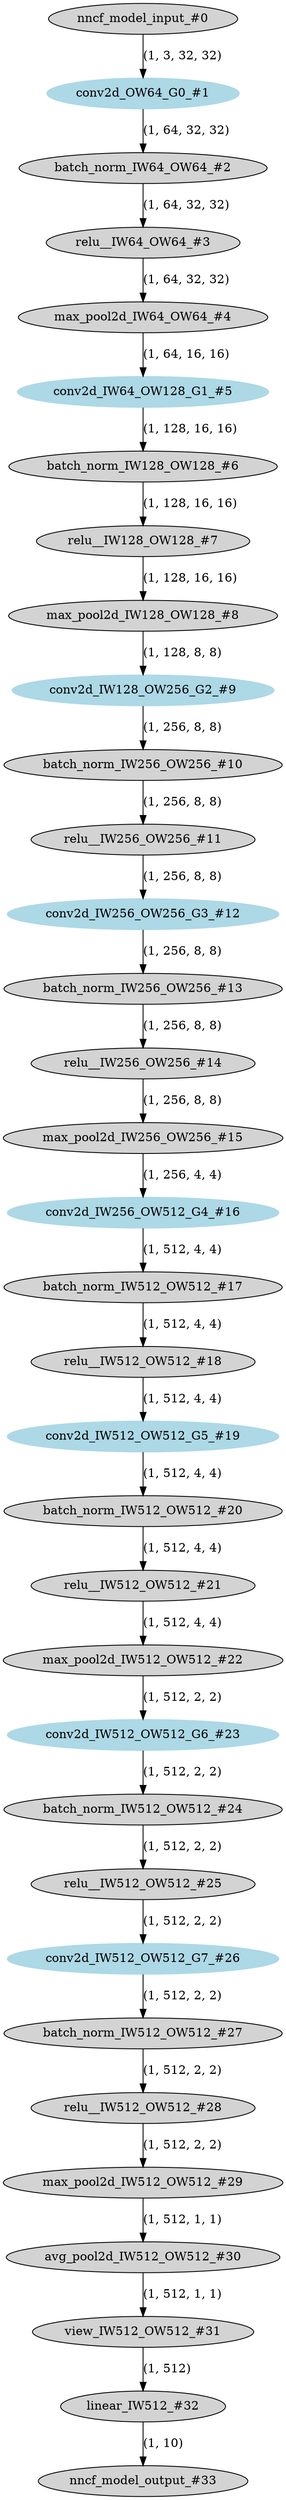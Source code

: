 strict digraph  {
"0 /nncf_model_input_0" [id=0, label="nncf_model_input_#0", style=filled, type=nncf_model_input];
"1 VGG/Sequential[features]/NNCFConv2d[0]/conv2d_0" [color=lightblue, id=1, label="conv2d_OW64_G0_#1", style=filled, type=conv2d];
"2 VGG/Sequential[features]/NNCFBatchNorm[1]/batch_norm_0" [id=2, label="batch_norm_IW64_OW64_#2", style=filled, type=batch_norm];
"3 VGG/Sequential[features]/ReLU[2]/relu__0" [id=3, label="relu__IW64_OW64_#3", style=filled, type=relu_];
"4 VGG/Sequential[features]/MaxPool2d[3]/max_pool2d_0" [id=4, label="max_pool2d_IW64_OW64_#4", style=filled, type=max_pool2d];
"5 VGG/Sequential[features]/NNCFConv2d[4]/conv2d_0" [color=lightblue, id=5, label="conv2d_IW64_OW128_G1_#5", style=filled, type=conv2d];
"6 VGG/Sequential[features]/NNCFBatchNorm[5]/batch_norm_0" [id=6, label="batch_norm_IW128_OW128_#6", style=filled, type=batch_norm];
"7 VGG/Sequential[features]/ReLU[6]/relu__0" [id=7, label="relu__IW128_OW128_#7", style=filled, type=relu_];
"8 VGG/Sequential[features]/MaxPool2d[7]/max_pool2d_0" [id=8, label="max_pool2d_IW128_OW128_#8", style=filled, type=max_pool2d];
"9 VGG/Sequential[features]/NNCFConv2d[8]/conv2d_0" [color=lightblue, id=9, label="conv2d_IW128_OW256_G2_#9", style=filled, type=conv2d];
"10 VGG/Sequential[features]/NNCFBatchNorm[9]/batch_norm_0" [id=10, label="batch_norm_IW256_OW256_#10", style=filled, type=batch_norm];
"11 VGG/Sequential[features]/ReLU[10]/relu__0" [id=11, label="relu__IW256_OW256_#11", style=filled, type=relu_];
"12 VGG/Sequential[features]/NNCFConv2d[11]/conv2d_0" [color=lightblue, id=12, label="conv2d_IW256_OW256_G3_#12", style=filled, type=conv2d];
"13 VGG/Sequential[features]/NNCFBatchNorm[12]/batch_norm_0" [id=13, label="batch_norm_IW256_OW256_#13", style=filled, type=batch_norm];
"14 VGG/Sequential[features]/ReLU[13]/relu__0" [id=14, label="relu__IW256_OW256_#14", style=filled, type=relu_];
"15 VGG/Sequential[features]/MaxPool2d[14]/max_pool2d_0" [id=15, label="max_pool2d_IW256_OW256_#15", style=filled, type=max_pool2d];
"16 VGG/Sequential[features]/NNCFConv2d[15]/conv2d_0" [color=lightblue, id=16, label="conv2d_IW256_OW512_G4_#16", style=filled, type=conv2d];
"17 VGG/Sequential[features]/NNCFBatchNorm[16]/batch_norm_0" [id=17, label="batch_norm_IW512_OW512_#17", style=filled, type=batch_norm];
"18 VGG/Sequential[features]/ReLU[17]/relu__0" [id=18, label="relu__IW512_OW512_#18", style=filled, type=relu_];
"19 VGG/Sequential[features]/NNCFConv2d[18]/conv2d_0" [color=lightblue, id=19, label="conv2d_IW512_OW512_G5_#19", style=filled, type=conv2d];
"20 VGG/Sequential[features]/NNCFBatchNorm[19]/batch_norm_0" [id=20, label="batch_norm_IW512_OW512_#20", style=filled, type=batch_norm];
"21 VGG/Sequential[features]/ReLU[20]/relu__0" [id=21, label="relu__IW512_OW512_#21", style=filled, type=relu_];
"22 VGG/Sequential[features]/MaxPool2d[21]/max_pool2d_0" [id=22, label="max_pool2d_IW512_OW512_#22", style=filled, type=max_pool2d];
"23 VGG/Sequential[features]/NNCFConv2d[22]/conv2d_0" [color=lightblue, id=23, label="conv2d_IW512_OW512_G6_#23", style=filled, type=conv2d];
"24 VGG/Sequential[features]/NNCFBatchNorm[23]/batch_norm_0" [id=24, label="batch_norm_IW512_OW512_#24", style=filled, type=batch_norm];
"25 VGG/Sequential[features]/ReLU[24]/relu__0" [id=25, label="relu__IW512_OW512_#25", style=filled, type=relu_];
"26 VGG/Sequential[features]/NNCFConv2d[25]/conv2d_0" [color=lightblue, id=26, label="conv2d_IW512_OW512_G7_#26", style=filled, type=conv2d];
"27 VGG/Sequential[features]/NNCFBatchNorm[26]/batch_norm_0" [id=27, label="batch_norm_IW512_OW512_#27", style=filled, type=batch_norm];
"28 VGG/Sequential[features]/ReLU[27]/relu__0" [id=28, label="relu__IW512_OW512_#28", style=filled, type=relu_];
"29 VGG/Sequential[features]/MaxPool2d[28]/max_pool2d_0" [id=29, label="max_pool2d_IW512_OW512_#29", style=filled, type=max_pool2d];
"30 VGG/Sequential[features]/AvgPool2d[29]/avg_pool2d_0" [id=30, label="avg_pool2d_IW512_OW512_#30", style=filled, type=avg_pool2d];
"31 VGG/view_0" [id=31, label="view_IW512_OW512_#31", style=filled, type=view];
"32 VGG/NNCFLinear[classifier]/linear_0" [id=32, label="linear_IW512_#32", style=filled, type=linear];
"33 /nncf_model_output_0" [id=33, label="nncf_model_output_#33", style=filled, type=nncf_model_output];
"0 /nncf_model_input_0" -> "1 VGG/Sequential[features]/NNCFConv2d[0]/conv2d_0"  [label="(1, 3, 32, 32)", style=solid];
"1 VGG/Sequential[features]/NNCFConv2d[0]/conv2d_0" -> "2 VGG/Sequential[features]/NNCFBatchNorm[1]/batch_norm_0"  [label="(1, 64, 32, 32)", style=solid];
"2 VGG/Sequential[features]/NNCFBatchNorm[1]/batch_norm_0" -> "3 VGG/Sequential[features]/ReLU[2]/relu__0"  [label="(1, 64, 32, 32)", style=solid];
"3 VGG/Sequential[features]/ReLU[2]/relu__0" -> "4 VGG/Sequential[features]/MaxPool2d[3]/max_pool2d_0"  [label="(1, 64, 32, 32)", style=solid];
"4 VGG/Sequential[features]/MaxPool2d[3]/max_pool2d_0" -> "5 VGG/Sequential[features]/NNCFConv2d[4]/conv2d_0"  [label="(1, 64, 16, 16)", style=solid];
"5 VGG/Sequential[features]/NNCFConv2d[4]/conv2d_0" -> "6 VGG/Sequential[features]/NNCFBatchNorm[5]/batch_norm_0"  [label="(1, 128, 16, 16)", style=solid];
"6 VGG/Sequential[features]/NNCFBatchNorm[5]/batch_norm_0" -> "7 VGG/Sequential[features]/ReLU[6]/relu__0"  [label="(1, 128, 16, 16)", style=solid];
"7 VGG/Sequential[features]/ReLU[6]/relu__0" -> "8 VGG/Sequential[features]/MaxPool2d[7]/max_pool2d_0"  [label="(1, 128, 16, 16)", style=solid];
"8 VGG/Sequential[features]/MaxPool2d[7]/max_pool2d_0" -> "9 VGG/Sequential[features]/NNCFConv2d[8]/conv2d_0"  [label="(1, 128, 8, 8)", style=solid];
"9 VGG/Sequential[features]/NNCFConv2d[8]/conv2d_0" -> "10 VGG/Sequential[features]/NNCFBatchNorm[9]/batch_norm_0"  [label="(1, 256, 8, 8)", style=solid];
"10 VGG/Sequential[features]/NNCFBatchNorm[9]/batch_norm_0" -> "11 VGG/Sequential[features]/ReLU[10]/relu__0"  [label="(1, 256, 8, 8)", style=solid];
"11 VGG/Sequential[features]/ReLU[10]/relu__0" -> "12 VGG/Sequential[features]/NNCFConv2d[11]/conv2d_0"  [label="(1, 256, 8, 8)", style=solid];
"12 VGG/Sequential[features]/NNCFConv2d[11]/conv2d_0" -> "13 VGG/Sequential[features]/NNCFBatchNorm[12]/batch_norm_0"  [label="(1, 256, 8, 8)", style=solid];
"13 VGG/Sequential[features]/NNCFBatchNorm[12]/batch_norm_0" -> "14 VGG/Sequential[features]/ReLU[13]/relu__0"  [label="(1, 256, 8, 8)", style=solid];
"14 VGG/Sequential[features]/ReLU[13]/relu__0" -> "15 VGG/Sequential[features]/MaxPool2d[14]/max_pool2d_0"  [label="(1, 256, 8, 8)", style=solid];
"15 VGG/Sequential[features]/MaxPool2d[14]/max_pool2d_0" -> "16 VGG/Sequential[features]/NNCFConv2d[15]/conv2d_0"  [label="(1, 256, 4, 4)", style=solid];
"16 VGG/Sequential[features]/NNCFConv2d[15]/conv2d_0" -> "17 VGG/Sequential[features]/NNCFBatchNorm[16]/batch_norm_0"  [label="(1, 512, 4, 4)", style=solid];
"17 VGG/Sequential[features]/NNCFBatchNorm[16]/batch_norm_0" -> "18 VGG/Sequential[features]/ReLU[17]/relu__0"  [label="(1, 512, 4, 4)", style=solid];
"18 VGG/Sequential[features]/ReLU[17]/relu__0" -> "19 VGG/Sequential[features]/NNCFConv2d[18]/conv2d_0"  [label="(1, 512, 4, 4)", style=solid];
"19 VGG/Sequential[features]/NNCFConv2d[18]/conv2d_0" -> "20 VGG/Sequential[features]/NNCFBatchNorm[19]/batch_norm_0"  [label="(1, 512, 4, 4)", style=solid];
"20 VGG/Sequential[features]/NNCFBatchNorm[19]/batch_norm_0" -> "21 VGG/Sequential[features]/ReLU[20]/relu__0"  [label="(1, 512, 4, 4)", style=solid];
"21 VGG/Sequential[features]/ReLU[20]/relu__0" -> "22 VGG/Sequential[features]/MaxPool2d[21]/max_pool2d_0"  [label="(1, 512, 4, 4)", style=solid];
"22 VGG/Sequential[features]/MaxPool2d[21]/max_pool2d_0" -> "23 VGG/Sequential[features]/NNCFConv2d[22]/conv2d_0"  [label="(1, 512, 2, 2)", style=solid];
"23 VGG/Sequential[features]/NNCFConv2d[22]/conv2d_0" -> "24 VGG/Sequential[features]/NNCFBatchNorm[23]/batch_norm_0"  [label="(1, 512, 2, 2)", style=solid];
"24 VGG/Sequential[features]/NNCFBatchNorm[23]/batch_norm_0" -> "25 VGG/Sequential[features]/ReLU[24]/relu__0"  [label="(1, 512, 2, 2)", style=solid];
"25 VGG/Sequential[features]/ReLU[24]/relu__0" -> "26 VGG/Sequential[features]/NNCFConv2d[25]/conv2d_0"  [label="(1, 512, 2, 2)", style=solid];
"26 VGG/Sequential[features]/NNCFConv2d[25]/conv2d_0" -> "27 VGG/Sequential[features]/NNCFBatchNorm[26]/batch_norm_0"  [label="(1, 512, 2, 2)", style=solid];
"27 VGG/Sequential[features]/NNCFBatchNorm[26]/batch_norm_0" -> "28 VGG/Sequential[features]/ReLU[27]/relu__0"  [label="(1, 512, 2, 2)", style=solid];
"28 VGG/Sequential[features]/ReLU[27]/relu__0" -> "29 VGG/Sequential[features]/MaxPool2d[28]/max_pool2d_0"  [label="(1, 512, 2, 2)", style=solid];
"29 VGG/Sequential[features]/MaxPool2d[28]/max_pool2d_0" -> "30 VGG/Sequential[features]/AvgPool2d[29]/avg_pool2d_0"  [label="(1, 512, 1, 1)", style=solid];
"30 VGG/Sequential[features]/AvgPool2d[29]/avg_pool2d_0" -> "31 VGG/view_0"  [label="(1, 512, 1, 1)", style=solid];
"31 VGG/view_0" -> "32 VGG/NNCFLinear[classifier]/linear_0"  [label="(1, 512)", style=solid];
"32 VGG/NNCFLinear[classifier]/linear_0" -> "33 /nncf_model_output_0"  [label="(1, 10)", style=solid];
}
